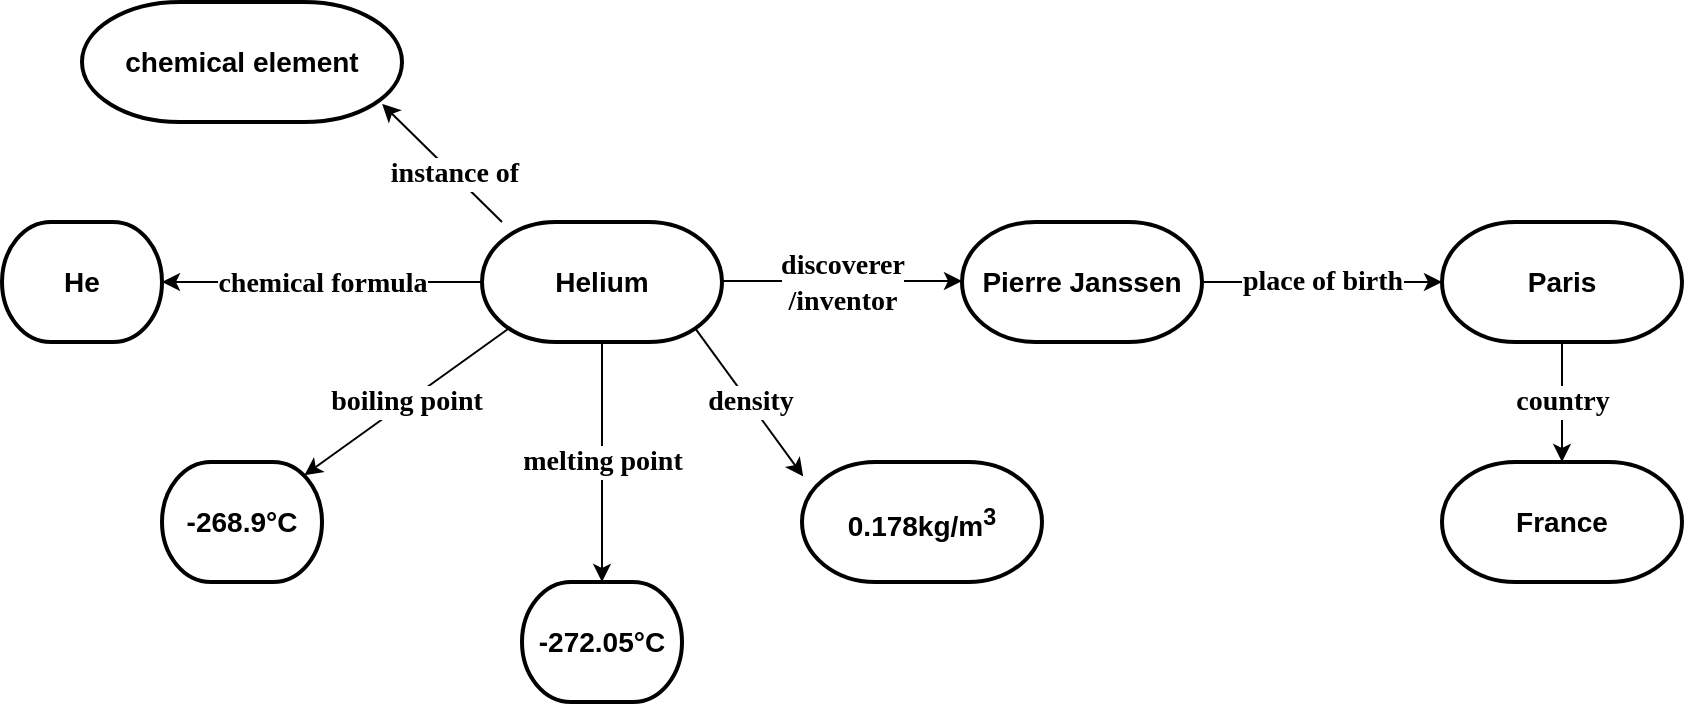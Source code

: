 <mxfile version="20.7.4" type="device"><diagram id="LQOfw50rtbh0Ys2E8a9I" name="Page-1"><mxGraphModel dx="1434" dy="1845" grid="1" gridSize="10" guides="1" tooltips="1" connect="1" arrows="1" fold="1" page="1" pageScale="1" pageWidth="850" pageHeight="1100" math="0" shadow="0"><root><mxCell id="0"/><mxCell id="1" parent="0"/><mxCell id="MRia6I61OvVlkuCLMvBo-13" value="&lt;b&gt;&lt;font face=&quot;Georgia&quot; style=&quot;font-size: 14px;&quot;&gt;melting point&lt;/font&gt;&lt;/b&gt;" style="edgeStyle=orthogonalEdgeStyle;rounded=0;orthogonalLoop=1;jettySize=auto;html=1;fontSize=12;" parent="1" source="MRia6I61OvVlkuCLMvBo-2" target="MRia6I61OvVlkuCLMvBo-7" edge="1"><mxGeometry relative="1" as="geometry"/></mxCell><mxCell id="MRia6I61OvVlkuCLMvBo-14" value="&lt;b style=&quot;font-size: 14px;&quot;&gt;&lt;font face=&quot;Georgia&quot;&gt;discoverer&lt;br&gt;/inventor&lt;/font&gt;&lt;/b&gt;" style="edgeStyle=orthogonalEdgeStyle;rounded=0;orthogonalLoop=1;jettySize=auto;html=1;fontSize=12;" parent="1" edge="1"><mxGeometry relative="1" as="geometry"><mxPoint x="480" y="99.5" as="sourcePoint"/><mxPoint x="600" y="99.5" as="targetPoint"/></mxGeometry></mxCell><mxCell id="MRia6I61OvVlkuCLMvBo-2" value="&lt;b&gt;&lt;font style=&quot;font-size: 14px;&quot;&gt;Helium&lt;/font&gt;&lt;/b&gt;" style="strokeWidth=2;html=1;shape=mxgraph.flowchart.terminator;whiteSpace=wrap;" parent="1" vertex="1"><mxGeometry x="360" y="70" width="120" height="60" as="geometry"/></mxCell><mxCell id="MRia6I61OvVlkuCLMvBo-3" value="&lt;b&gt;&lt;font style=&quot;font-size: 14px;&quot;&gt;He&lt;/font&gt;&lt;/b&gt;" style="strokeWidth=2;html=1;shape=mxgraph.flowchart.terminator;whiteSpace=wrap;" parent="1" vertex="1"><mxGeometry x="120" y="70" width="80" height="60" as="geometry"/></mxCell><mxCell id="MRia6I61OvVlkuCLMvBo-4" value="&lt;b&gt;&lt;font style=&quot;font-size: 14px;&quot;&gt;chemical element&lt;/font&gt;&lt;/b&gt;" style="strokeWidth=2;html=1;shape=mxgraph.flowchart.terminator;whiteSpace=wrap;" parent="1" vertex="1"><mxGeometry x="160" y="-40" width="160" height="60" as="geometry"/></mxCell><mxCell id="MRia6I61OvVlkuCLMvBo-5" value="&lt;b&gt;&lt;font style=&quot;font-size: 14px;&quot;&gt;-268.9°C&lt;/font&gt;&lt;/b&gt;" style="strokeWidth=2;html=1;shape=mxgraph.flowchart.terminator;whiteSpace=wrap;" parent="1" vertex="1"><mxGeometry x="200" y="190" width="80" height="60" as="geometry"/></mxCell><mxCell id="MRia6I61OvVlkuCLMvBo-6" value="&lt;b style=&quot;border-color: var(--border-color); font-size: 14px;&quot;&gt;0.178kg/m&lt;sup style=&quot;border-color: var(--border-color);&quot;&gt;3&lt;/sup&gt;&lt;/b&gt;&lt;b&gt;&lt;font style=&quot;font-size: 14px;&quot;&gt;&lt;br&gt;&lt;/font&gt;&lt;/b&gt;" style="strokeWidth=2;html=1;shape=mxgraph.flowchart.terminator;whiteSpace=wrap;" parent="1" vertex="1"><mxGeometry x="520" y="190" width="120" height="60" as="geometry"/></mxCell><mxCell id="MRia6I61OvVlkuCLMvBo-7" value="&lt;b style=&quot;border-color: var(--border-color);&quot;&gt;&lt;font style=&quot;border-color: var(--border-color); font-size: 14px;&quot;&gt;-272.05°C&lt;/font&gt;&lt;/b&gt;" style="strokeWidth=2;html=1;shape=mxgraph.flowchart.terminator;whiteSpace=wrap;" parent="1" vertex="1"><mxGeometry x="380" y="250" width="80" height="60" as="geometry"/></mxCell><mxCell id="MRia6I61OvVlkuCLMvBo-16" value="&lt;b&gt;&lt;font face=&quot;Georgia&quot; style=&quot;font-size: 14px;&quot;&gt;country&lt;/font&gt;&lt;/b&gt;" style="edgeStyle=orthogonalEdgeStyle;rounded=0;orthogonalLoop=1;jettySize=auto;html=1;fontSize=12;" parent="1" source="MRia6I61OvVlkuCLMvBo-8" target="MRia6I61OvVlkuCLMvBo-11" edge="1"><mxGeometry relative="1" as="geometry"/></mxCell><mxCell id="MRia6I61OvVlkuCLMvBo-8" value="&lt;b&gt;&lt;font style=&quot;font-size: 14px;&quot;&gt;Paris&lt;/font&gt;&lt;/b&gt;" style="strokeWidth=2;html=1;shape=mxgraph.flowchart.terminator;whiteSpace=wrap;" parent="1" vertex="1"><mxGeometry x="840" y="70" width="120" height="60" as="geometry"/></mxCell><mxCell id="MRia6I61OvVlkuCLMvBo-15" value="&lt;b&gt;&lt;font face=&quot;Georgia&quot; style=&quot;font-size: 14px;&quot;&gt;place of birth&lt;/font&gt;&lt;/b&gt;" style="edgeStyle=orthogonalEdgeStyle;rounded=0;orthogonalLoop=1;jettySize=auto;html=1;fontSize=12;" parent="1" source="MRia6I61OvVlkuCLMvBo-9" target="MRia6I61OvVlkuCLMvBo-8" edge="1"><mxGeometry relative="1" as="geometry"><Array as="points"><mxPoint x="780" y="100"/><mxPoint x="780" y="100"/></Array></mxGeometry></mxCell><mxCell id="MRia6I61OvVlkuCLMvBo-9" value="&lt;b&gt;&lt;font style=&quot;font-size: 14px;&quot;&gt;Pierre Janssen&lt;/font&gt;&lt;/b&gt;" style="strokeWidth=2;html=1;shape=mxgraph.flowchart.terminator;whiteSpace=wrap;" parent="1" vertex="1"><mxGeometry x="600" y="70" width="120" height="60" as="geometry"/></mxCell><mxCell id="MRia6I61OvVlkuCLMvBo-11" value="&lt;font face=&quot;sans-serif&quot;&gt;&lt;span style=&quot;font-size: 14px; background-color: rgb(255, 255, 255);&quot;&gt;&lt;b&gt;France&lt;/b&gt;&lt;/span&gt;&lt;/font&gt;" style="strokeWidth=2;html=1;shape=mxgraph.flowchart.terminator;whiteSpace=wrap;" parent="1" vertex="1"><mxGeometry x="840" y="190" width="120" height="60" as="geometry"/></mxCell><mxCell id="MRia6I61OvVlkuCLMvBo-12" value="&lt;b style=&quot;font-size: 14px;&quot;&gt;&lt;font face=&quot;Georgia&quot;&gt;chemical formula&lt;/font&gt;&lt;/b&gt;" style="endArrow=classic;html=1;rounded=0;fontSize=12;exitX=0;exitY=0.5;exitDx=0;exitDy=0;entryX=1;entryY=0.5;entryDx=0;entryDy=0;" parent="1" source="MRia6I61OvVlkuCLMvBo-2" target="MRia6I61OvVlkuCLMvBo-3" edge="1"><mxGeometry width="50" height="50" relative="1" as="geometry"><mxPoint x="260" y="140" as="sourcePoint"/><mxPoint x="310" y="90" as="targetPoint"/></mxGeometry></mxCell><mxCell id="MRia6I61OvVlkuCLMvBo-20" value="&lt;b&gt;&lt;font face=&quot;Georgia&quot; style=&quot;font-size: 14px;&quot;&gt;instance of&lt;/font&gt;&lt;/b&gt;" style="endArrow=classic;html=1;rounded=0;fontSize=12;entryX=0.938;entryY=0.85;entryDx=0;entryDy=0;entryPerimeter=0;" parent="1" target="MRia6I61OvVlkuCLMvBo-4" edge="1"><mxGeometry x="-0.2" width="50" height="50" relative="1" as="geometry"><mxPoint x="370" y="70" as="sourcePoint"/><mxPoint x="420" y="20" as="targetPoint"/><mxPoint as="offset"/></mxGeometry></mxCell><mxCell id="MRia6I61OvVlkuCLMvBo-21" value="&lt;b&gt;&lt;font face=&quot;Georgia&quot; style=&quot;font-size: 14px;&quot;&gt;boiling point&lt;/font&gt;&lt;/b&gt;" style="endArrow=classic;html=1;rounded=0;fontSize=12;entryX=0.89;entryY=0.11;entryDx=0;entryDy=0;exitX=0.11;exitY=0.89;exitDx=0;exitDy=0;exitPerimeter=0;entryPerimeter=0;" parent="1" source="MRia6I61OvVlkuCLMvBo-2" target="MRia6I61OvVlkuCLMvBo-5" edge="1"><mxGeometry width="50" height="50" relative="1" as="geometry"><mxPoint x="370" y="130" as="sourcePoint"/><mxPoint x="310" y="110" as="targetPoint"/></mxGeometry></mxCell><mxCell id="MRia6I61OvVlkuCLMvBo-23" value="&lt;b&gt;&lt;font face=&quot;Georgia&quot; style=&quot;font-size: 14px;&quot;&gt;density&lt;/font&gt;&lt;/b&gt;" style="endArrow=classic;html=1;rounded=0;fontSize=12;exitX=0.89;exitY=0.89;exitDx=0;exitDy=0;entryX=0.005;entryY=0.12;entryDx=0;entryDy=0;entryPerimeter=0;exitPerimeter=0;" parent="1" source="MRia6I61OvVlkuCLMvBo-2" target="MRia6I61OvVlkuCLMvBo-6" edge="1"><mxGeometry width="50" height="50" relative="1" as="geometry"><mxPoint x="390" y="130" as="sourcePoint"/><mxPoint x="440" y="80" as="targetPoint"/></mxGeometry></mxCell></root></mxGraphModel></diagram></mxfile>